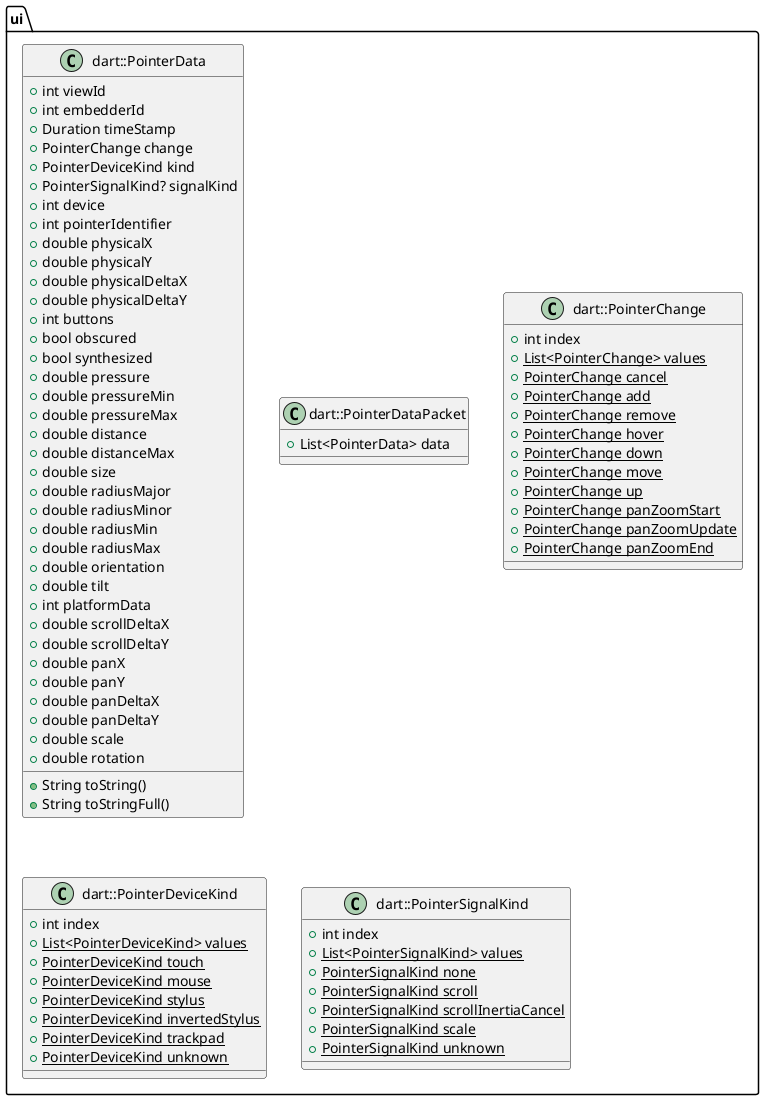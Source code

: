 @startuml

class "ui.dart::PointerData" {
  +int viewId
  +int embedderId
  +Duration timeStamp
  +PointerChange change
  +PointerDeviceKind kind
  +PointerSignalKind? signalKind
  +int device
  +int pointerIdentifier
  +double physicalX
  +double physicalY
  +double physicalDeltaX
  +double physicalDeltaY
  +int buttons
  +bool obscured
  +bool synthesized
  +double pressure
  +double pressureMin
  +double pressureMax
  +double distance
  +double distanceMax
  +double size
  +double radiusMajor
  +double radiusMinor
  +double radiusMin
  +double radiusMax
  +double orientation
  +double tilt
  +int platformData
  +double scrollDeltaX
  +double scrollDeltaY
  +double panX
  +double panY
  +double panDeltaX
  +double panDeltaY
  +double scale
  +double rotation
  +String toString()
  +String toStringFull()
}

class "ui.dart::PointerDataPacket" {
  +List<PointerData> data
}

class "ui.dart::PointerChange" {
  +int index
  {static} +List<PointerChange> values
  {static} +PointerChange cancel
  {static} +PointerChange add
  {static} +PointerChange remove
  {static} +PointerChange hover
  {static} +PointerChange down
  {static} +PointerChange move
  {static} +PointerChange up
  {static} +PointerChange panZoomStart
  {static} +PointerChange panZoomUpdate
  {static} +PointerChange panZoomEnd
}

class "ui.dart::PointerDeviceKind" {
  +int index
  {static} +List<PointerDeviceKind> values
  {static} +PointerDeviceKind touch
  {static} +PointerDeviceKind mouse
  {static} +PointerDeviceKind stylus
  {static} +PointerDeviceKind invertedStylus
  {static} +PointerDeviceKind trackpad
  {static} +PointerDeviceKind unknown
}

class "ui.dart::PointerSignalKind" {
  +int index
  {static} +List<PointerSignalKind> values
  {static} +PointerSignalKind none
  {static} +PointerSignalKind scroll
  {static} +PointerSignalKind scrollInertiaCancel
  {static} +PointerSignalKind scale
  {static} +PointerSignalKind unknown
}
@enduml